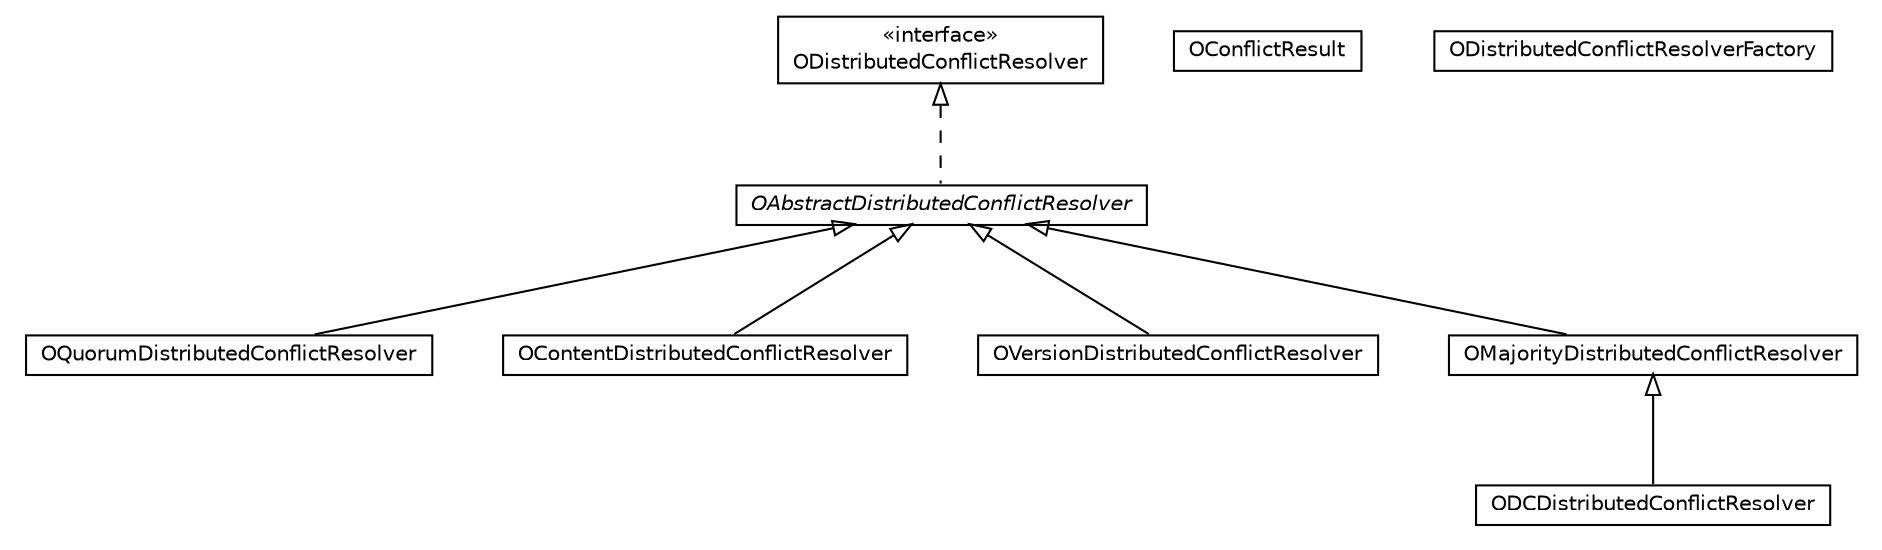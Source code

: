 #!/usr/local/bin/dot
#
# Class diagram 
# Generated by UMLGraph version R5_6-24-gf6e263 (http://www.umlgraph.org/)
#

digraph G {
	edge [fontname="Helvetica",fontsize=10,labelfontname="Helvetica",labelfontsize=10];
	node [fontname="Helvetica",fontsize=10,shape=plaintext];
	nodesep=0.25;
	ranksep=0.5;
	// com.orientechnologies.orient.server.distributed.conflict.OQuorumDistributedConflictResolver
	c336910 [label=<<table title="com.orientechnologies.orient.server.distributed.conflict.OQuorumDistributedConflictResolver" border="0" cellborder="1" cellspacing="0" cellpadding="2" port="p" href="./OQuorumDistributedConflictResolver.html">
		<tr><td><table border="0" cellspacing="0" cellpadding="1">
<tr><td align="center" balign="center"> OQuorumDistributedConflictResolver </td></tr>
		</table></td></tr>
		</table>>, URL="./OQuorumDistributedConflictResolver.html", fontname="Helvetica", fontcolor="black", fontsize=10.0];
	// com.orientechnologies.orient.server.distributed.conflict.OContentDistributedConflictResolver
	c336911 [label=<<table title="com.orientechnologies.orient.server.distributed.conflict.OContentDistributedConflictResolver" border="0" cellborder="1" cellspacing="0" cellpadding="2" port="p" href="./OContentDistributedConflictResolver.html">
		<tr><td><table border="0" cellspacing="0" cellpadding="1">
<tr><td align="center" balign="center"> OContentDistributedConflictResolver </td></tr>
		</table></td></tr>
		</table>>, URL="./OContentDistributedConflictResolver.html", fontname="Helvetica", fontcolor="black", fontsize=10.0];
	// com.orientechnologies.orient.server.distributed.conflict.OAbstractDistributedConflictResolver
	c336912 [label=<<table title="com.orientechnologies.orient.server.distributed.conflict.OAbstractDistributedConflictResolver" border="0" cellborder="1" cellspacing="0" cellpadding="2" port="p" href="./OAbstractDistributedConflictResolver.html">
		<tr><td><table border="0" cellspacing="0" cellpadding="1">
<tr><td align="center" balign="center"><font face="Helvetica-Oblique"> OAbstractDistributedConflictResolver </font></td></tr>
		</table></td></tr>
		</table>>, URL="./OAbstractDistributedConflictResolver.html", fontname="Helvetica", fontcolor="black", fontsize=10.0];
	// com.orientechnologies.orient.server.distributed.conflict.ODistributedConflictResolver
	c336913 [label=<<table title="com.orientechnologies.orient.server.distributed.conflict.ODistributedConflictResolver" border="0" cellborder="1" cellspacing="0" cellpadding="2" port="p" href="./ODistributedConflictResolver.html">
		<tr><td><table border="0" cellspacing="0" cellpadding="1">
<tr><td align="center" balign="center"> &#171;interface&#187; </td></tr>
<tr><td align="center" balign="center"> ODistributedConflictResolver </td></tr>
		</table></td></tr>
		</table>>, URL="./ODistributedConflictResolver.html", fontname="Helvetica", fontcolor="black", fontsize=10.0];
	// com.orientechnologies.orient.server.distributed.conflict.ODistributedConflictResolver.OConflictResult
	c336914 [label=<<table title="com.orientechnologies.orient.server.distributed.conflict.ODistributedConflictResolver.OConflictResult" border="0" cellborder="1" cellspacing="0" cellpadding="2" port="p" href="./ODistributedConflictResolver.OConflictResult.html">
		<tr><td><table border="0" cellspacing="0" cellpadding="1">
<tr><td align="center" balign="center"> OConflictResult </td></tr>
		</table></td></tr>
		</table>>, URL="./ODistributedConflictResolver.OConflictResult.html", fontname="Helvetica", fontcolor="black", fontsize=10.0];
	// com.orientechnologies.orient.server.distributed.conflict.ODCDistributedConflictResolver
	c336915 [label=<<table title="com.orientechnologies.orient.server.distributed.conflict.ODCDistributedConflictResolver" border="0" cellborder="1" cellspacing="0" cellpadding="2" port="p" href="./ODCDistributedConflictResolver.html">
		<tr><td><table border="0" cellspacing="0" cellpadding="1">
<tr><td align="center" balign="center"> ODCDistributedConflictResolver </td></tr>
		</table></td></tr>
		</table>>, URL="./ODCDistributedConflictResolver.html", fontname="Helvetica", fontcolor="black", fontsize=10.0];
	// com.orientechnologies.orient.server.distributed.conflict.OVersionDistributedConflictResolver
	c336916 [label=<<table title="com.orientechnologies.orient.server.distributed.conflict.OVersionDistributedConflictResolver" border="0" cellborder="1" cellspacing="0" cellpadding="2" port="p" href="./OVersionDistributedConflictResolver.html">
		<tr><td><table border="0" cellspacing="0" cellpadding="1">
<tr><td align="center" balign="center"> OVersionDistributedConflictResolver </td></tr>
		</table></td></tr>
		</table>>, URL="./OVersionDistributedConflictResolver.html", fontname="Helvetica", fontcolor="black", fontsize=10.0];
	// com.orientechnologies.orient.server.distributed.conflict.ODistributedConflictResolverFactory
	c336917 [label=<<table title="com.orientechnologies.orient.server.distributed.conflict.ODistributedConflictResolverFactory" border="0" cellborder="1" cellspacing="0" cellpadding="2" port="p" href="./ODistributedConflictResolverFactory.html">
		<tr><td><table border="0" cellspacing="0" cellpadding="1">
<tr><td align="center" balign="center"> ODistributedConflictResolverFactory </td></tr>
		</table></td></tr>
		</table>>, URL="./ODistributedConflictResolverFactory.html", fontname="Helvetica", fontcolor="black", fontsize=10.0];
	// com.orientechnologies.orient.server.distributed.conflict.OMajorityDistributedConflictResolver
	c336918 [label=<<table title="com.orientechnologies.orient.server.distributed.conflict.OMajorityDistributedConflictResolver" border="0" cellborder="1" cellspacing="0" cellpadding="2" port="p" href="./OMajorityDistributedConflictResolver.html">
		<tr><td><table border="0" cellspacing="0" cellpadding="1">
<tr><td align="center" balign="center"> OMajorityDistributedConflictResolver </td></tr>
		</table></td></tr>
		</table>>, URL="./OMajorityDistributedConflictResolver.html", fontname="Helvetica", fontcolor="black", fontsize=10.0];
	//com.orientechnologies.orient.server.distributed.conflict.OQuorumDistributedConflictResolver extends com.orientechnologies.orient.server.distributed.conflict.OAbstractDistributedConflictResolver
	c336912:p -> c336910:p [dir=back,arrowtail=empty];
	//com.orientechnologies.orient.server.distributed.conflict.OContentDistributedConflictResolver extends com.orientechnologies.orient.server.distributed.conflict.OAbstractDistributedConflictResolver
	c336912:p -> c336911:p [dir=back,arrowtail=empty];
	//com.orientechnologies.orient.server.distributed.conflict.OAbstractDistributedConflictResolver implements com.orientechnologies.orient.server.distributed.conflict.ODistributedConflictResolver
	c336913:p -> c336912:p [dir=back,arrowtail=empty,style=dashed];
	//com.orientechnologies.orient.server.distributed.conflict.ODCDistributedConflictResolver extends com.orientechnologies.orient.server.distributed.conflict.OMajorityDistributedConflictResolver
	c336918:p -> c336915:p [dir=back,arrowtail=empty];
	//com.orientechnologies.orient.server.distributed.conflict.OVersionDistributedConflictResolver extends com.orientechnologies.orient.server.distributed.conflict.OAbstractDistributedConflictResolver
	c336912:p -> c336916:p [dir=back,arrowtail=empty];
	//com.orientechnologies.orient.server.distributed.conflict.OMajorityDistributedConflictResolver extends com.orientechnologies.orient.server.distributed.conflict.OAbstractDistributedConflictResolver
	c336912:p -> c336918:p [dir=back,arrowtail=empty];
}

